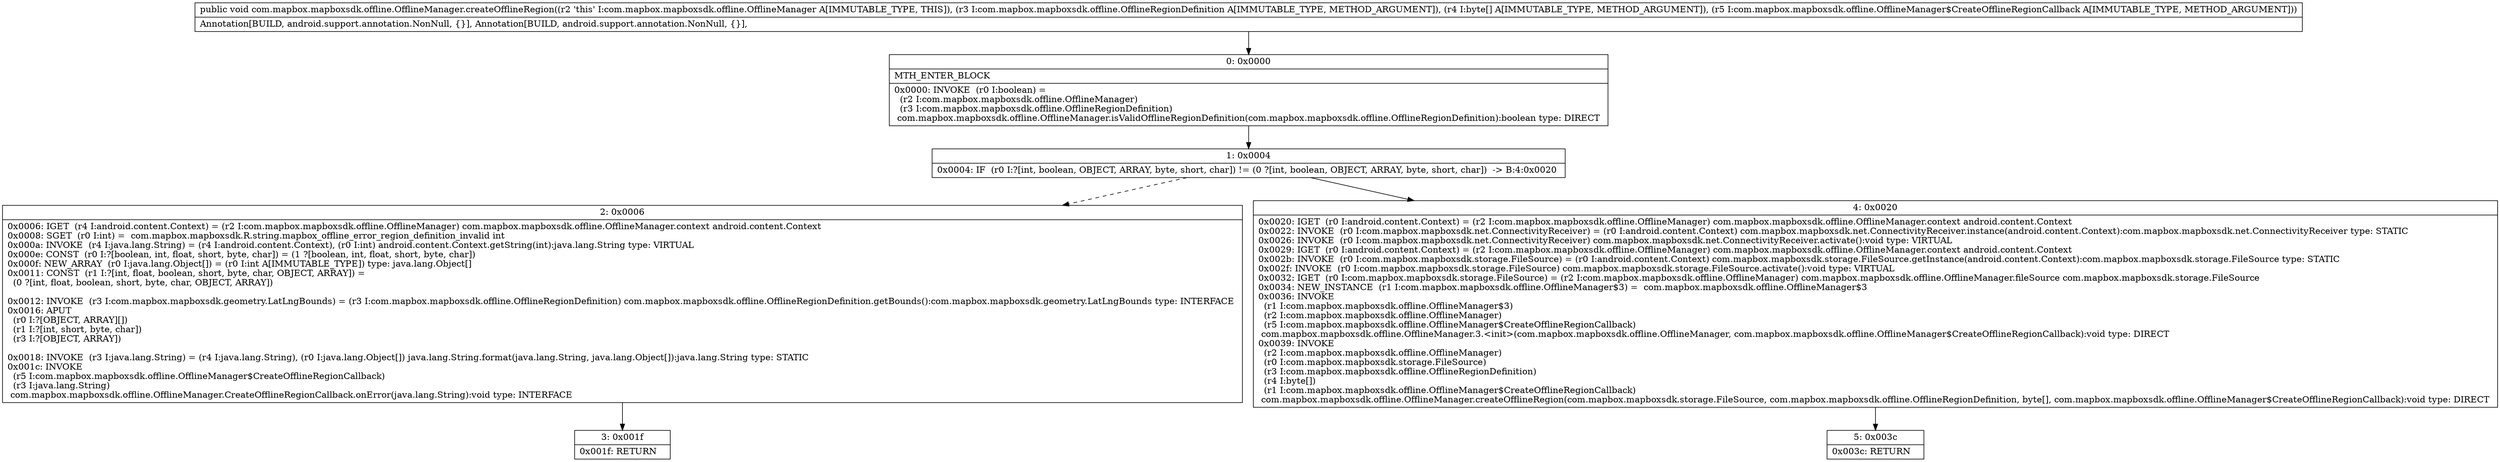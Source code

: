 digraph "CFG forcom.mapbox.mapboxsdk.offline.OfflineManager.createOfflineRegion(Lcom\/mapbox\/mapboxsdk\/offline\/OfflineRegionDefinition;[BLcom\/mapbox\/mapboxsdk\/offline\/OfflineManager$CreateOfflineRegionCallback;)V" {
Node_0 [shape=record,label="{0\:\ 0x0000|MTH_ENTER_BLOCK\l|0x0000: INVOKE  (r0 I:boolean) = \l  (r2 I:com.mapbox.mapboxsdk.offline.OfflineManager)\l  (r3 I:com.mapbox.mapboxsdk.offline.OfflineRegionDefinition)\l com.mapbox.mapboxsdk.offline.OfflineManager.isValidOfflineRegionDefinition(com.mapbox.mapboxsdk.offline.OfflineRegionDefinition):boolean type: DIRECT \l}"];
Node_1 [shape=record,label="{1\:\ 0x0004|0x0004: IF  (r0 I:?[int, boolean, OBJECT, ARRAY, byte, short, char]) != (0 ?[int, boolean, OBJECT, ARRAY, byte, short, char])  \-\> B:4:0x0020 \l}"];
Node_2 [shape=record,label="{2\:\ 0x0006|0x0006: IGET  (r4 I:android.content.Context) = (r2 I:com.mapbox.mapboxsdk.offline.OfflineManager) com.mapbox.mapboxsdk.offline.OfflineManager.context android.content.Context \l0x0008: SGET  (r0 I:int) =  com.mapbox.mapboxsdk.R.string.mapbox_offline_error_region_definition_invalid int \l0x000a: INVOKE  (r4 I:java.lang.String) = (r4 I:android.content.Context), (r0 I:int) android.content.Context.getString(int):java.lang.String type: VIRTUAL \l0x000e: CONST  (r0 I:?[boolean, int, float, short, byte, char]) = (1 ?[boolean, int, float, short, byte, char]) \l0x000f: NEW_ARRAY  (r0 I:java.lang.Object[]) = (r0 I:int A[IMMUTABLE_TYPE]) type: java.lang.Object[] \l0x0011: CONST  (r1 I:?[int, float, boolean, short, byte, char, OBJECT, ARRAY]) = \l  (0 ?[int, float, boolean, short, byte, char, OBJECT, ARRAY])\l \l0x0012: INVOKE  (r3 I:com.mapbox.mapboxsdk.geometry.LatLngBounds) = (r3 I:com.mapbox.mapboxsdk.offline.OfflineRegionDefinition) com.mapbox.mapboxsdk.offline.OfflineRegionDefinition.getBounds():com.mapbox.mapboxsdk.geometry.LatLngBounds type: INTERFACE \l0x0016: APUT  \l  (r0 I:?[OBJECT, ARRAY][])\l  (r1 I:?[int, short, byte, char])\l  (r3 I:?[OBJECT, ARRAY])\l \l0x0018: INVOKE  (r3 I:java.lang.String) = (r4 I:java.lang.String), (r0 I:java.lang.Object[]) java.lang.String.format(java.lang.String, java.lang.Object[]):java.lang.String type: STATIC \l0x001c: INVOKE  \l  (r5 I:com.mapbox.mapboxsdk.offline.OfflineManager$CreateOfflineRegionCallback)\l  (r3 I:java.lang.String)\l com.mapbox.mapboxsdk.offline.OfflineManager.CreateOfflineRegionCallback.onError(java.lang.String):void type: INTERFACE \l}"];
Node_3 [shape=record,label="{3\:\ 0x001f|0x001f: RETURN   \l}"];
Node_4 [shape=record,label="{4\:\ 0x0020|0x0020: IGET  (r0 I:android.content.Context) = (r2 I:com.mapbox.mapboxsdk.offline.OfflineManager) com.mapbox.mapboxsdk.offline.OfflineManager.context android.content.Context \l0x0022: INVOKE  (r0 I:com.mapbox.mapboxsdk.net.ConnectivityReceiver) = (r0 I:android.content.Context) com.mapbox.mapboxsdk.net.ConnectivityReceiver.instance(android.content.Context):com.mapbox.mapboxsdk.net.ConnectivityReceiver type: STATIC \l0x0026: INVOKE  (r0 I:com.mapbox.mapboxsdk.net.ConnectivityReceiver) com.mapbox.mapboxsdk.net.ConnectivityReceiver.activate():void type: VIRTUAL \l0x0029: IGET  (r0 I:android.content.Context) = (r2 I:com.mapbox.mapboxsdk.offline.OfflineManager) com.mapbox.mapboxsdk.offline.OfflineManager.context android.content.Context \l0x002b: INVOKE  (r0 I:com.mapbox.mapboxsdk.storage.FileSource) = (r0 I:android.content.Context) com.mapbox.mapboxsdk.storage.FileSource.getInstance(android.content.Context):com.mapbox.mapboxsdk.storage.FileSource type: STATIC \l0x002f: INVOKE  (r0 I:com.mapbox.mapboxsdk.storage.FileSource) com.mapbox.mapboxsdk.storage.FileSource.activate():void type: VIRTUAL \l0x0032: IGET  (r0 I:com.mapbox.mapboxsdk.storage.FileSource) = (r2 I:com.mapbox.mapboxsdk.offline.OfflineManager) com.mapbox.mapboxsdk.offline.OfflineManager.fileSource com.mapbox.mapboxsdk.storage.FileSource \l0x0034: NEW_INSTANCE  (r1 I:com.mapbox.mapboxsdk.offline.OfflineManager$3) =  com.mapbox.mapboxsdk.offline.OfflineManager$3 \l0x0036: INVOKE  \l  (r1 I:com.mapbox.mapboxsdk.offline.OfflineManager$3)\l  (r2 I:com.mapbox.mapboxsdk.offline.OfflineManager)\l  (r5 I:com.mapbox.mapboxsdk.offline.OfflineManager$CreateOfflineRegionCallback)\l com.mapbox.mapboxsdk.offline.OfflineManager.3.\<init\>(com.mapbox.mapboxsdk.offline.OfflineManager, com.mapbox.mapboxsdk.offline.OfflineManager$CreateOfflineRegionCallback):void type: DIRECT \l0x0039: INVOKE  \l  (r2 I:com.mapbox.mapboxsdk.offline.OfflineManager)\l  (r0 I:com.mapbox.mapboxsdk.storage.FileSource)\l  (r3 I:com.mapbox.mapboxsdk.offline.OfflineRegionDefinition)\l  (r4 I:byte[])\l  (r1 I:com.mapbox.mapboxsdk.offline.OfflineManager$CreateOfflineRegionCallback)\l com.mapbox.mapboxsdk.offline.OfflineManager.createOfflineRegion(com.mapbox.mapboxsdk.storage.FileSource, com.mapbox.mapboxsdk.offline.OfflineRegionDefinition, byte[], com.mapbox.mapboxsdk.offline.OfflineManager$CreateOfflineRegionCallback):void type: DIRECT \l}"];
Node_5 [shape=record,label="{5\:\ 0x003c|0x003c: RETURN   \l}"];
MethodNode[shape=record,label="{public void com.mapbox.mapboxsdk.offline.OfflineManager.createOfflineRegion((r2 'this' I:com.mapbox.mapboxsdk.offline.OfflineManager A[IMMUTABLE_TYPE, THIS]), (r3 I:com.mapbox.mapboxsdk.offline.OfflineRegionDefinition A[IMMUTABLE_TYPE, METHOD_ARGUMENT]), (r4 I:byte[] A[IMMUTABLE_TYPE, METHOD_ARGUMENT]), (r5 I:com.mapbox.mapboxsdk.offline.OfflineManager$CreateOfflineRegionCallback A[IMMUTABLE_TYPE, METHOD_ARGUMENT]))  | Annotation[BUILD, android.support.annotation.NonNull, \{\}], Annotation[BUILD, android.support.annotation.NonNull, \{\}], \l}"];
MethodNode -> Node_0;
Node_0 -> Node_1;
Node_1 -> Node_2[style=dashed];
Node_1 -> Node_4;
Node_2 -> Node_3;
Node_4 -> Node_5;
}

